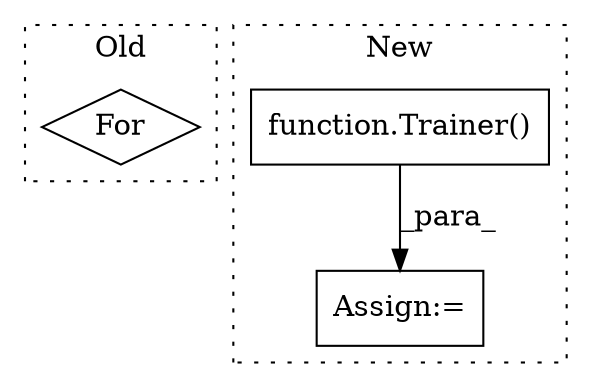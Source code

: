 digraph G {
subgraph cluster0 {
1 [label="For" a="107" s="759,777" l="4,14" shape="diamond"];
label = "Old";
style="dotted";
}
subgraph cluster1 {
2 [label="function.Trainer()" a="75" s="1291,1384" l="17,6" shape="box"];
3 [label="Assign:=" a="68" s="1288" l="3" shape="box"];
label = "New";
style="dotted";
}
2 -> 3 [label="_para_"];
}